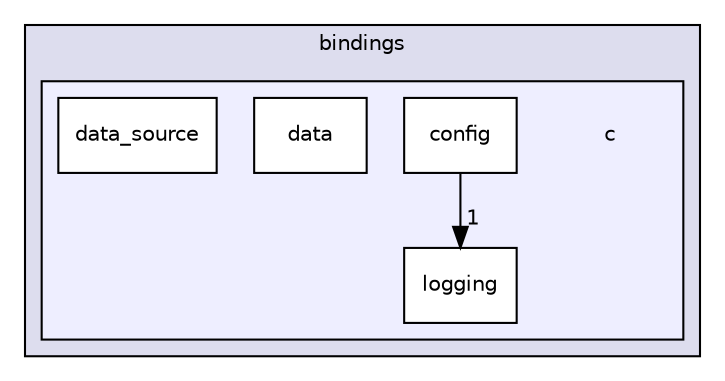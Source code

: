 digraph "/home/runner/work/cpp-sdks/cpp-sdks/libs/common/include/launchdarkly/bindings/c" {
  compound=true
  node [ fontsize="10", fontname="Helvetica"];
  edge [ labelfontsize="10", labelfontname="Helvetica"];
  subgraph clusterdir_8ddda2b6b4691bae2ed91aa320669d40 {
    graph [ bgcolor="#ddddee", pencolor="black", label="bindings" fontname="Helvetica", fontsize="10", URL="dir_8ddda2b6b4691bae2ed91aa320669d40.html"]
  subgraph clusterdir_8793f44c2d95502e0357555087a87bd0 {
    graph [ bgcolor="#eeeeff", pencolor="black", label="" URL="dir_8793f44c2d95502e0357555087a87bd0.html"];
    dir_8793f44c2d95502e0357555087a87bd0 [shape=plaintext label="c"];
  dir_7ff27a6c6297e4f8421309bf73db8344 [shape=box label="config" fillcolor="white" style="filled" URL="dir_7ff27a6c6297e4f8421309bf73db8344.html"];
  dir_fd67eb5e2c139bdb9f00f12704db688c [shape=box label="data" fillcolor="white" style="filled" URL="dir_fd67eb5e2c139bdb9f00f12704db688c.html"];
  dir_6fd01c8c8463a9e2c8d9933f9056d998 [shape=box label="data_source" fillcolor="white" style="filled" URL="dir_6fd01c8c8463a9e2c8d9933f9056d998.html"];
  dir_19febdf8894e7e350d8a2a28ddc7f162 [shape=box label="logging" fillcolor="white" style="filled" URL="dir_19febdf8894e7e350d8a2a28ddc7f162.html"];
  }
  }
  dir_7ff27a6c6297e4f8421309bf73db8344->dir_19febdf8894e7e350d8a2a28ddc7f162 [headlabel="1", labeldistance=1.5 headhref="dir_000012_000023.html"];
}
